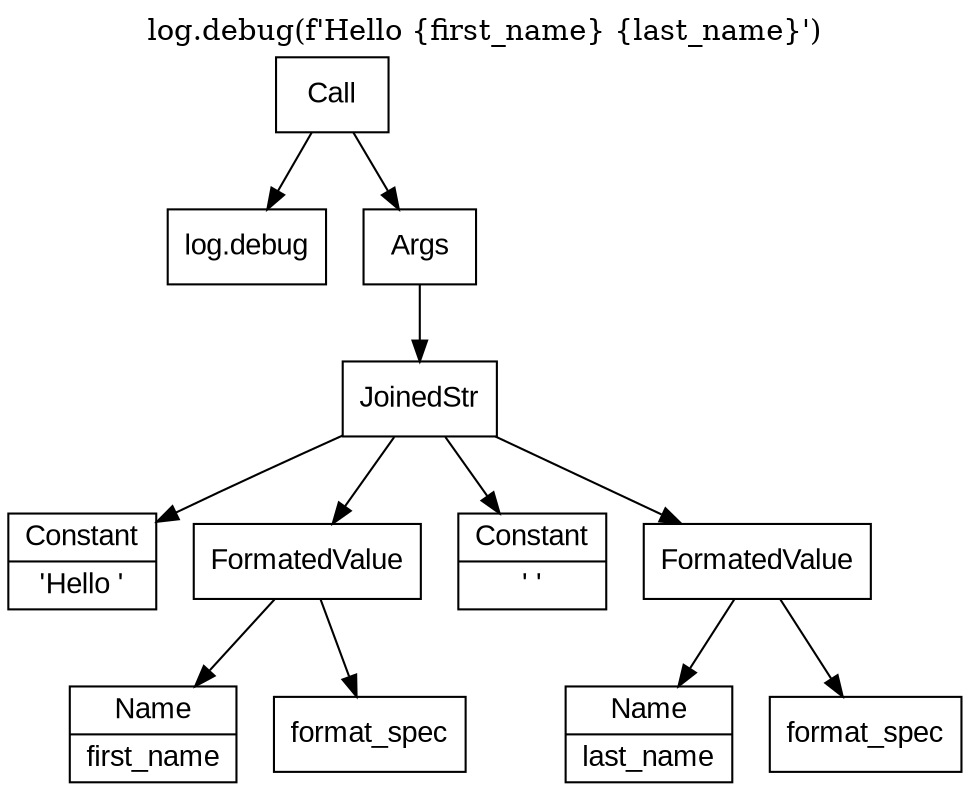 digraph simple {
	label = "log.debug(f'Hello {first_name} {last_name}')"
	labelloc = "t"
	
	node [shape=record fontname=Arial]
	
	call [label="Call"]
	func [label="log.debug"]
	args [label="Args"]
	fstring [label="{JoinedStr}"]
	
	const [label="{Constant|'Hello '}"]
	fvalue1 [label="FormatedValue"]
	fname1 [label="{Name|first_name}"]
	fspec1 [label="format_spec"]
	space [label="{Constant|' '}"]
	fvalue2 [label="FormatedValue"]
	fname2 [label="{Name|last_name}"]
	fspec2 [label="format_spec"]

	call -> func 
	call -> args
	args -> fstring 
	fstring -> const
	fstring -> fvalue1
	fstring -> space
	fstring -> fvalue2
	fvalue1 -> fname1
	fvalue1 -> fspec1
	fvalue2 -> fname2
	fvalue2 -> fspec2
}